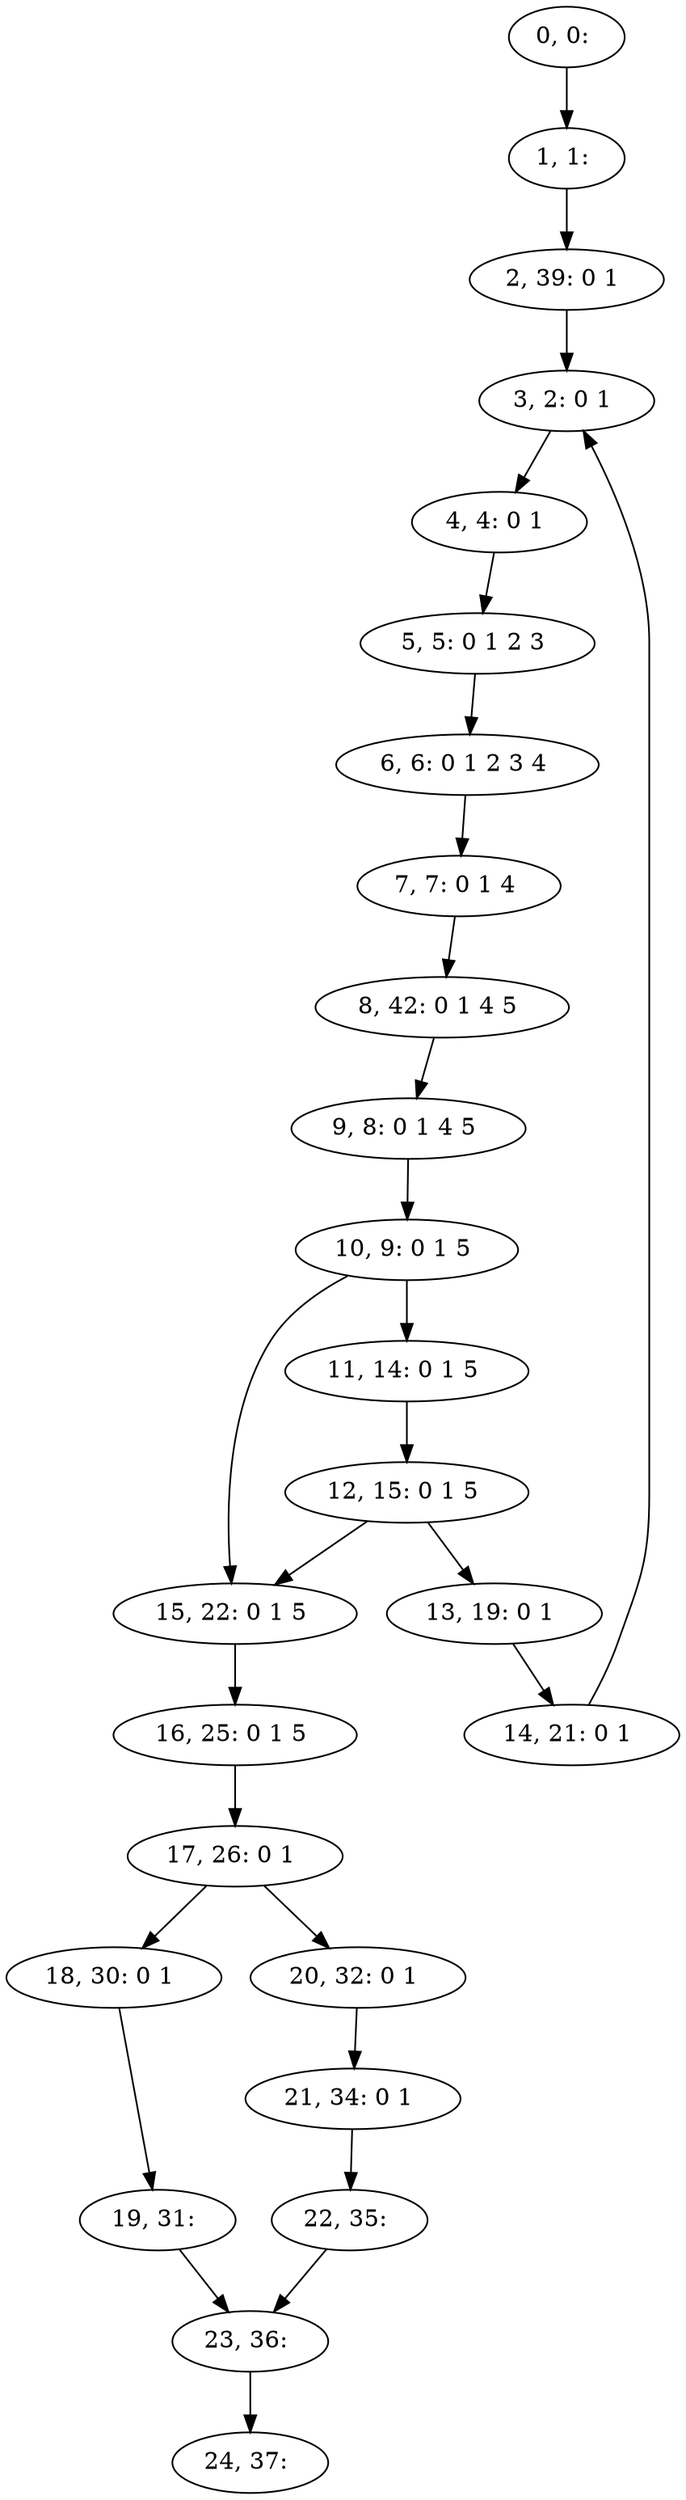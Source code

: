 digraph G {
0[label="0, 0: "];
1[label="1, 1: "];
2[label="2, 39: 0 1 "];
3[label="3, 2: 0 1 "];
4[label="4, 4: 0 1 "];
5[label="5, 5: 0 1 2 3 "];
6[label="6, 6: 0 1 2 3 4 "];
7[label="7, 7: 0 1 4 "];
8[label="8, 42: 0 1 4 5 "];
9[label="9, 8: 0 1 4 5 "];
10[label="10, 9: 0 1 5 "];
11[label="11, 14: 0 1 5 "];
12[label="12, 15: 0 1 5 "];
13[label="13, 19: 0 1 "];
14[label="14, 21: 0 1 "];
15[label="15, 22: 0 1 5 "];
16[label="16, 25: 0 1 5 "];
17[label="17, 26: 0 1 "];
18[label="18, 30: 0 1 "];
19[label="19, 31: "];
20[label="20, 32: 0 1 "];
21[label="21, 34: 0 1 "];
22[label="22, 35: "];
23[label="23, 36: "];
24[label="24, 37: "];
0->1 ;
1->2 ;
2->3 ;
3->4 ;
4->5 ;
5->6 ;
6->7 ;
7->8 ;
8->9 ;
9->10 ;
10->11 ;
10->15 ;
11->12 ;
12->13 ;
12->15 ;
13->14 ;
14->3 ;
15->16 ;
16->17 ;
17->18 ;
17->20 ;
18->19 ;
19->23 ;
20->21 ;
21->22 ;
22->23 ;
23->24 ;
}
